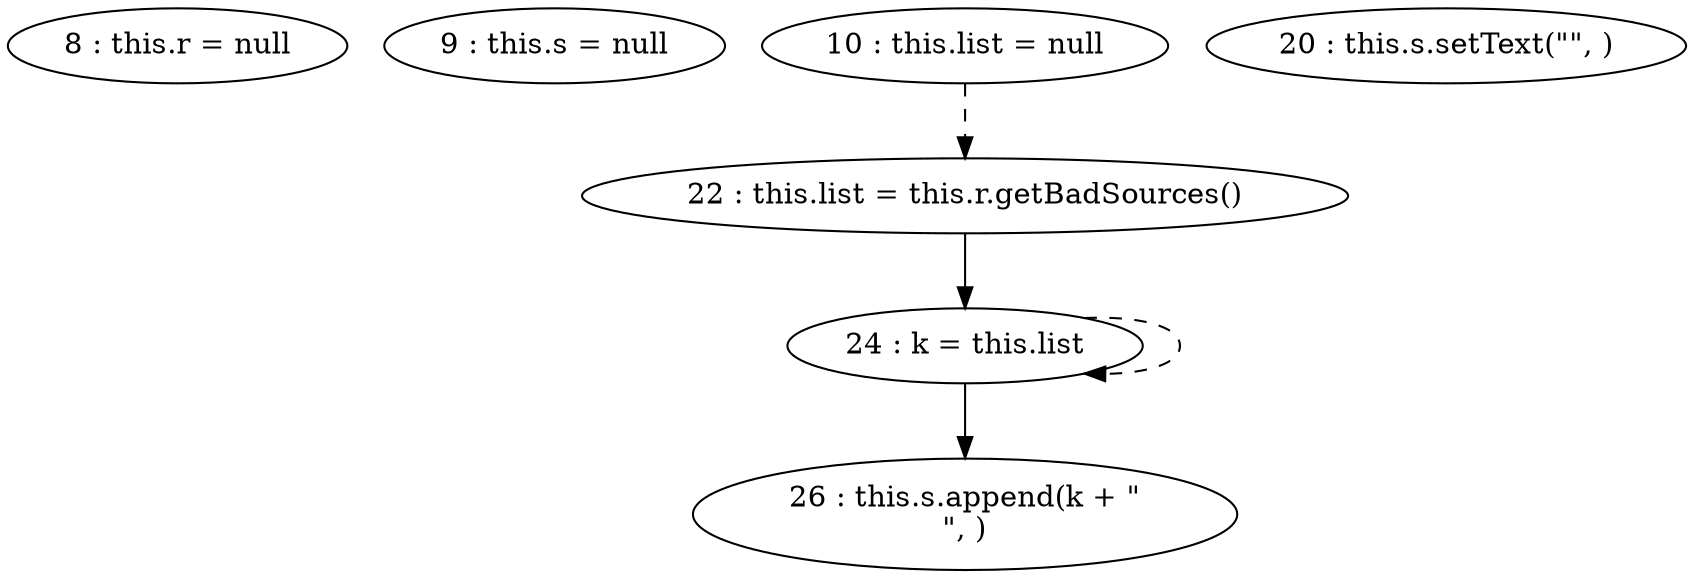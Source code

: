 digraph G {
"8 : this.r = null"
"9 : this.s = null"
"10 : this.list = null"
"10 : this.list = null" -> "22 : this.list = this.r.getBadSources()" [style=dashed]
"20 : this.s.setText(\"\", )"
"22 : this.list = this.r.getBadSources()"
"22 : this.list = this.r.getBadSources()" -> "24 : k = this.list"
"24 : k = this.list"
"24 : k = this.list" -> "26 : this.s.append(k + \"\n\", )"
"24 : k = this.list" -> "24 : k = this.list" [style=dashed]
"26 : this.s.append(k + \"\n\", )"
}